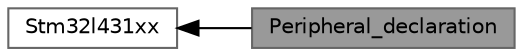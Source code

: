 digraph "Peripheral_declaration"
{
 // LATEX_PDF_SIZE
  bgcolor="transparent";
  edge [fontname=Helvetica,fontsize=10,labelfontname=Helvetica,labelfontsize=10];
  node [fontname=Helvetica,fontsize=10,shape=box,height=0.2,width=0.4];
  rankdir=LR;
  Node1 [id="Node000001",label="Peripheral_declaration",height=0.2,width=0.4,color="gray40", fillcolor="grey60", style="filled", fontcolor="black",tooltip=" "];
  Node2 [id="Node000002",label="Stm32l431xx",height=0.2,width=0.4,color="grey40", fillcolor="white", style="filled",URL="$group__stm32l431xx.html",tooltip=" "];
  Node2->Node1 [shape=plaintext, dir="back", style="solid"];
}

